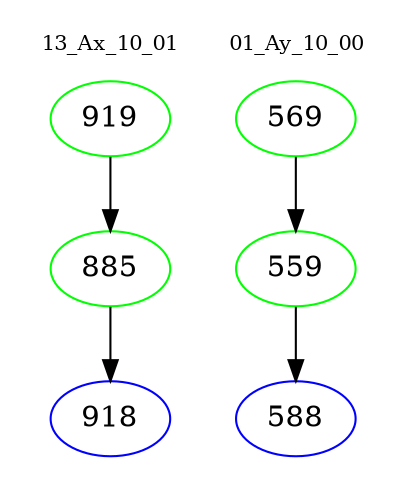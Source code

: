 digraph{
subgraph cluster_0 {
color = white
label = "13_Ax_10_01";
fontsize=10;
T0_919 [label="919", color="green"]
T0_919 -> T0_885 [color="black"]
T0_885 [label="885", color="green"]
T0_885 -> T0_918 [color="black"]
T0_918 [label="918", color="blue"]
}
subgraph cluster_1 {
color = white
label = "01_Ay_10_00";
fontsize=10;
T1_569 [label="569", color="green"]
T1_569 -> T1_559 [color="black"]
T1_559 [label="559", color="green"]
T1_559 -> T1_588 [color="black"]
T1_588 [label="588", color="blue"]
}
}
